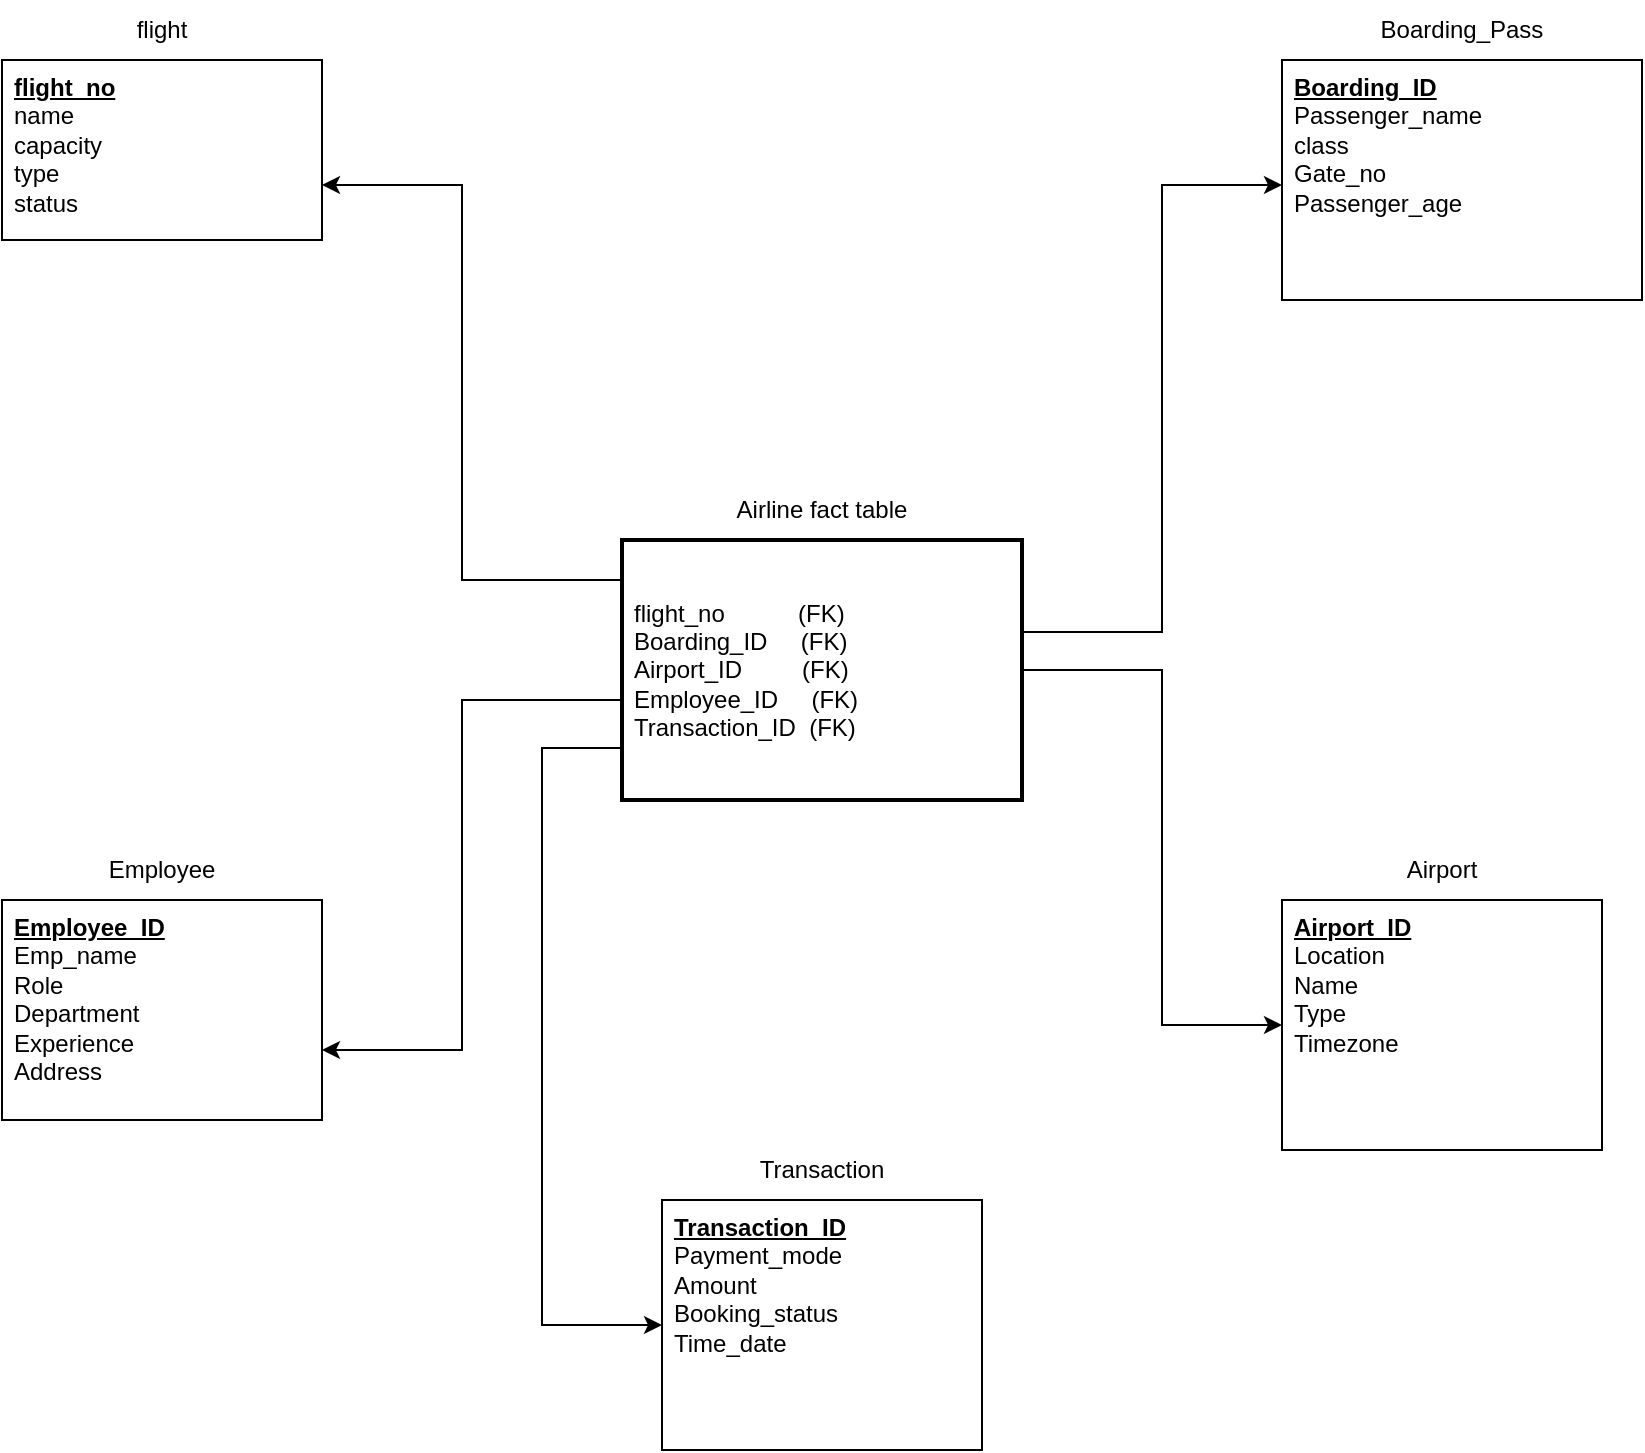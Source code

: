<mxfile version="28.2.8">
  <diagram name="Page-1" id="L-1234567890">
    <mxGraphModel dx="1188" dy="846" grid="1" gridSize="10" guides="1" tooltips="1" connect="1" arrows="1" fold="1" page="1" pageScale="1" pageWidth="1100" pageHeight="850" math="0" shadow="0">
      <root>
        <mxCell id="0" />
        <mxCell id="1" parent="0" />
        <mxCell id="2" value="flight" style="text;html=1;strokeColor=none;fillColor=none;align=center;verticalAlign=middle;whiteSpace=wrap;rounded=0;" parent="1" vertex="1">
          <mxGeometry x="120" y="30" width="160" height="30" as="geometry" />
        </mxCell>
        <mxCell id="3" value="&lt;b&gt;&lt;u&gt;flight_no&lt;/u&gt;&lt;/b&gt;&lt;div&gt;name&lt;br&gt;capacity&lt;br&gt;type&lt;br&gt;status&lt;/div&gt;" style="shape=rectangle;whiteSpace=wrap;html=1;align=left;verticalAlign=top;spacingLeft=4;strokeColor=#000000;fillColor=#ffffff;" parent="1" vertex="1">
          <mxGeometry x="120" y="60" width="160" height="90" as="geometry" />
        </mxCell>
        <mxCell id="4" value="Employee" style="text;html=1;strokeColor=none;fillColor=none;align=center;verticalAlign=middle;whiteSpace=wrap;rounded=0;" parent="1" vertex="1">
          <mxGeometry x="120" y="450" width="160" height="30" as="geometry" />
        </mxCell>
        <mxCell id="5" value="&lt;b&gt;&lt;u&gt;Employee_ID&lt;/u&gt;&lt;/b&gt;&lt;div&gt;Emp_name&lt;br&gt;Role&lt;br&gt;Department&lt;br&gt;Experience&lt;br&gt;Address&lt;/div&gt;" style="shape=rectangle;whiteSpace=wrap;html=1;align=left;verticalAlign=top;spacingLeft=4;strokeColor=#000000;fillColor=#ffffff;" parent="1" vertex="1">
          <mxGeometry x="120" y="480" width="160" height="110" as="geometry" />
        </mxCell>
        <mxCell id="6" value="Boarding_Pass" style="text;html=1;strokeColor=none;fillColor=none;align=center;verticalAlign=middle;whiteSpace=wrap;rounded=0;" parent="1" vertex="1">
          <mxGeometry x="760" y="30" width="180" height="30" as="geometry" />
        </mxCell>
        <mxCell id="7" value="&lt;b&gt;&lt;u&gt;Boarding_ID&lt;/u&gt;&lt;/b&gt;&lt;div&gt;Passenger_name&lt;br&gt;class&lt;br&gt;Gate_no&lt;br&gt;Passenger_age&lt;/div&gt;" style="shape=rectangle;whiteSpace=wrap;html=1;align=left;verticalAlign=top;spacingLeft=4;strokeColor=#000000;fillColor=#ffffff;" parent="1" vertex="1">
          <mxGeometry x="760" y="60" width="180" height="120" as="geometry" />
        </mxCell>
        <mxCell id="8" value="Airport" style="text;html=1;strokeColor=none;fillColor=none;align=center;verticalAlign=middle;whiteSpace=wrap;rounded=0;" parent="1" vertex="1">
          <mxGeometry x="760" y="450" width="160" height="30" as="geometry" />
        </mxCell>
        <mxCell id="9" value="&lt;b&gt;&lt;u&gt;Airport_ID&lt;/u&gt;&lt;/b&gt;&lt;div&gt;Location&lt;br&gt;Name&lt;br&gt;Type&lt;br&gt;Timezone&lt;/div&gt;" style="shape=rectangle;whiteSpace=wrap;html=1;align=left;verticalAlign=top;spacingLeft=4;strokeColor=#000000;fillColor=#ffffff;" parent="1" vertex="1">
          <mxGeometry x="760" y="480" width="160" height="125" as="geometry" />
        </mxCell>
        <mxCell id="10" value="Transaction" style="text;html=1;strokeColor=none;fillColor=none;align=center;verticalAlign=middle;whiteSpace=wrap;rounded=0;" parent="1" vertex="1">
          <mxGeometry x="450" y="600" width="160" height="30" as="geometry" />
        </mxCell>
        <mxCell id="11" value="&lt;b&gt;&lt;u&gt;Transaction_ID&lt;/u&gt;&lt;/b&gt;&lt;div&gt;Payment_mode&lt;br&gt;Amount&lt;br&gt;Booking_status&lt;br&gt;Time_date&lt;/div&gt;" style="shape=rectangle;whiteSpace=wrap;html=1;align=left;verticalAlign=top;spacingLeft=4;strokeColor=#000000;fillColor=#ffffff;" parent="1" vertex="1">
          <mxGeometry x="450" y="630" width="160" height="125" as="geometry" />
        </mxCell>
        <mxCell id="12" value="Airline fact table" style="text;html=1;strokeColor=none;fillColor=none;align=center;verticalAlign=middle;whiteSpace=wrap;rounded=0;" parent="1" vertex="1">
          <mxGeometry x="430" y="270" width="200" height="30" as="geometry" />
        </mxCell>
        <mxCell id="13" value="flight_no&amp;nbsp; &amp;nbsp; &amp;nbsp; &amp;nbsp; &amp;nbsp; &amp;nbsp;(FK)&lt;br&gt;Boarding_ID&amp;nbsp; &amp;nbsp; &amp;nbsp;(FK)&lt;br&gt;Airport_ID&amp;nbsp; &amp;nbsp; &amp;nbsp; &amp;nbsp; &amp;nbsp;(FK)&lt;br&gt;Employee_ID&amp;nbsp; &amp;nbsp; &amp;nbsp;(FK)&lt;br&gt;Transaction_ID&amp;nbsp; (FK)" style="shape=rectangle;whiteSpace=wrap;html=1;align=left;spacingLeft=4;strokeWidth=2;strokeColor=#000000;fillColor=#ffffff;" parent="1" vertex="1">
          <mxGeometry x="430" y="300" width="200" height="130" as="geometry" />
        </mxCell>
        <mxCell id="14" value="" style="edgeStyle=orthogonalEdgeStyle;rounded=0;orthogonalLoop=1;jettySize=auto;html=1;endArrow=classic;endFill=1;" parent="1" source="13" target="3" edge="1">
          <mxGeometry relative="1" as="geometry">
            <mxPoint x="430" y="320" as="sourcePoint" />
            <mxPoint x="280" y="122.5" as="targetPoint" />
            <Array as="points">
              <mxPoint x="350" y="320" />
              <mxPoint x="350" y="122.5" />
            </Array>
          </mxGeometry>
        </mxCell>
        <mxCell id="15" value="" style="edgeStyle=orthogonalEdgeStyle;rounded=0;orthogonalLoop=1;jettySize=auto;html=1;endArrow=classic;endFill=1;" parent="1" source="13" target="5" edge="1">
          <mxGeometry relative="1" as="geometry">
            <mxPoint x="430" y="380" as="sourcePoint" />
            <mxPoint x="280" y="555" as="targetPoint" />
            <Array as="points">
              <mxPoint x="350" y="380" />
              <mxPoint x="350" y="555" />
            </Array>
          </mxGeometry>
        </mxCell>
        <mxCell id="16" value="" style="edgeStyle=orthogonalEdgeStyle;rounded=0;orthogonalLoop=1;jettySize=auto;html=1;endArrow=classic;endFill=1;" parent="1" source="13" target="7" edge="1">
          <mxGeometry relative="1" as="geometry">
            <mxPoint x="630" y="346" as="sourcePoint" />
            <mxPoint x="760" y="122.5" as="targetPoint" />
            <Array as="points">
              <mxPoint x="700" y="346" />
              <mxPoint x="700" y="122.5" />
            </Array>
          </mxGeometry>
        </mxCell>
        <mxCell id="17" value="" style="edgeStyle=orthogonalEdgeStyle;rounded=0;orthogonalLoop=1;jettySize=auto;html=1;endArrow=classic;endFill=1;" parent="1" source="13" target="9" edge="1">
          <mxGeometry relative="1" as="geometry">
            <mxPoint x="630" y="365" as="sourcePoint" />
            <mxPoint x="760" y="542.5" as="targetPoint" />
            <Array as="points">
              <mxPoint x="700" y="365" />
              <mxPoint x="700" y="542.5" />
            </Array>
          </mxGeometry>
        </mxCell>
        <mxCell id="18" value="" style="edgeStyle=orthogonalEdgeStyle;rounded=0;orthogonalLoop=1;jettySize=auto;html=1;endArrow=classic;endFill=1;" parent="1" source="13" target="11" edge="1">
          <mxGeometry relative="1" as="geometry">
            <mxPoint x="430" y="404" as="sourcePoint" />
            <mxPoint x="450" y="692.5" as="targetPoint" />
            <Array as="points">
              <mxPoint x="390" y="404" />
              <mxPoint x="390" y="692.5" />
            </Array>
          </mxGeometry>
        </mxCell>
      </root>
    </mxGraphModel>
  </diagram>
</mxfile>
